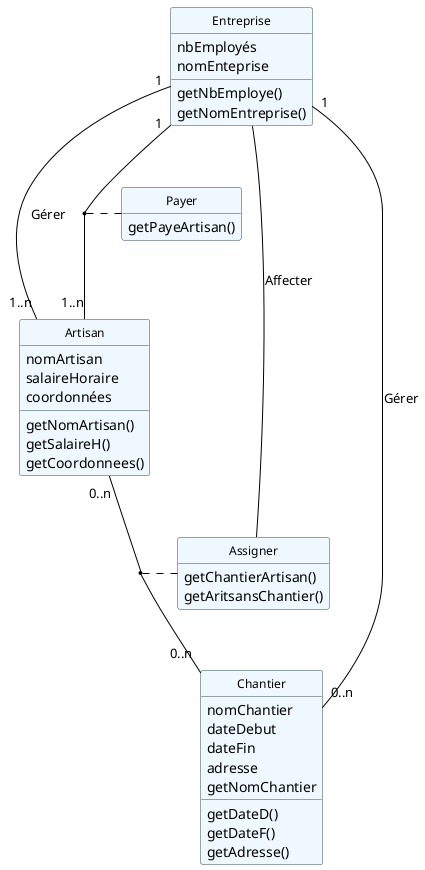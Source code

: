 @startuml DC

hide circle
hide empty members
hide empty methods

skinparam classAttributeIconSize 0

skinparam roundcorner 5

skinparam class {
	BackgroundColor AliceBlue
	BorderColor DarkSlateGray
	ArrowColor Black
	FontColor Black
	FontSize 12
	FontName Helvetica
}

skinparam arrow {
    MessageAlign center
}

class Entreprise {
    nbEmployés
	nomEnteprise
}
Entreprise : getNbEmploye()
Entreprise : getNomEntreprise()


class Artisan{
	nomArtisan
	salaireHoraire
	coordonnées
}
Artisan : getNomArtisan()
Artisan : getSalaireH()
Artisan : getCoordonnees()

class Chantier{
	nomChantier
	dateDebut
	dateFin 
	adresse
}
Chantier : getDateD()
Chantier : getDateF()
Chantier : getAdresse()
Chantier : getNomChantier

Payer : getPayeArtisan()

Assigner : getChantierArtisan()
Assigner : getAritsansChantier()

Entreprise  "1"-- "0..n" Chantier: "Gérer" 
Entreprise  "1"-- "1..n" Artisan: "Gérer"
Artisan "0..n" -- "0..n"Chantier 
(Artisan,Chantier) .. Assigner
Entreprise -- Assigner : "Affecter"
Entreprise"1" -- "1..n"Artisan
(Entreprise,Artisan) ..Payer


'Entreprise " - parent\n2" -- "- enfant\n1..n" Personne : "Peuvent avoir"

@enduml